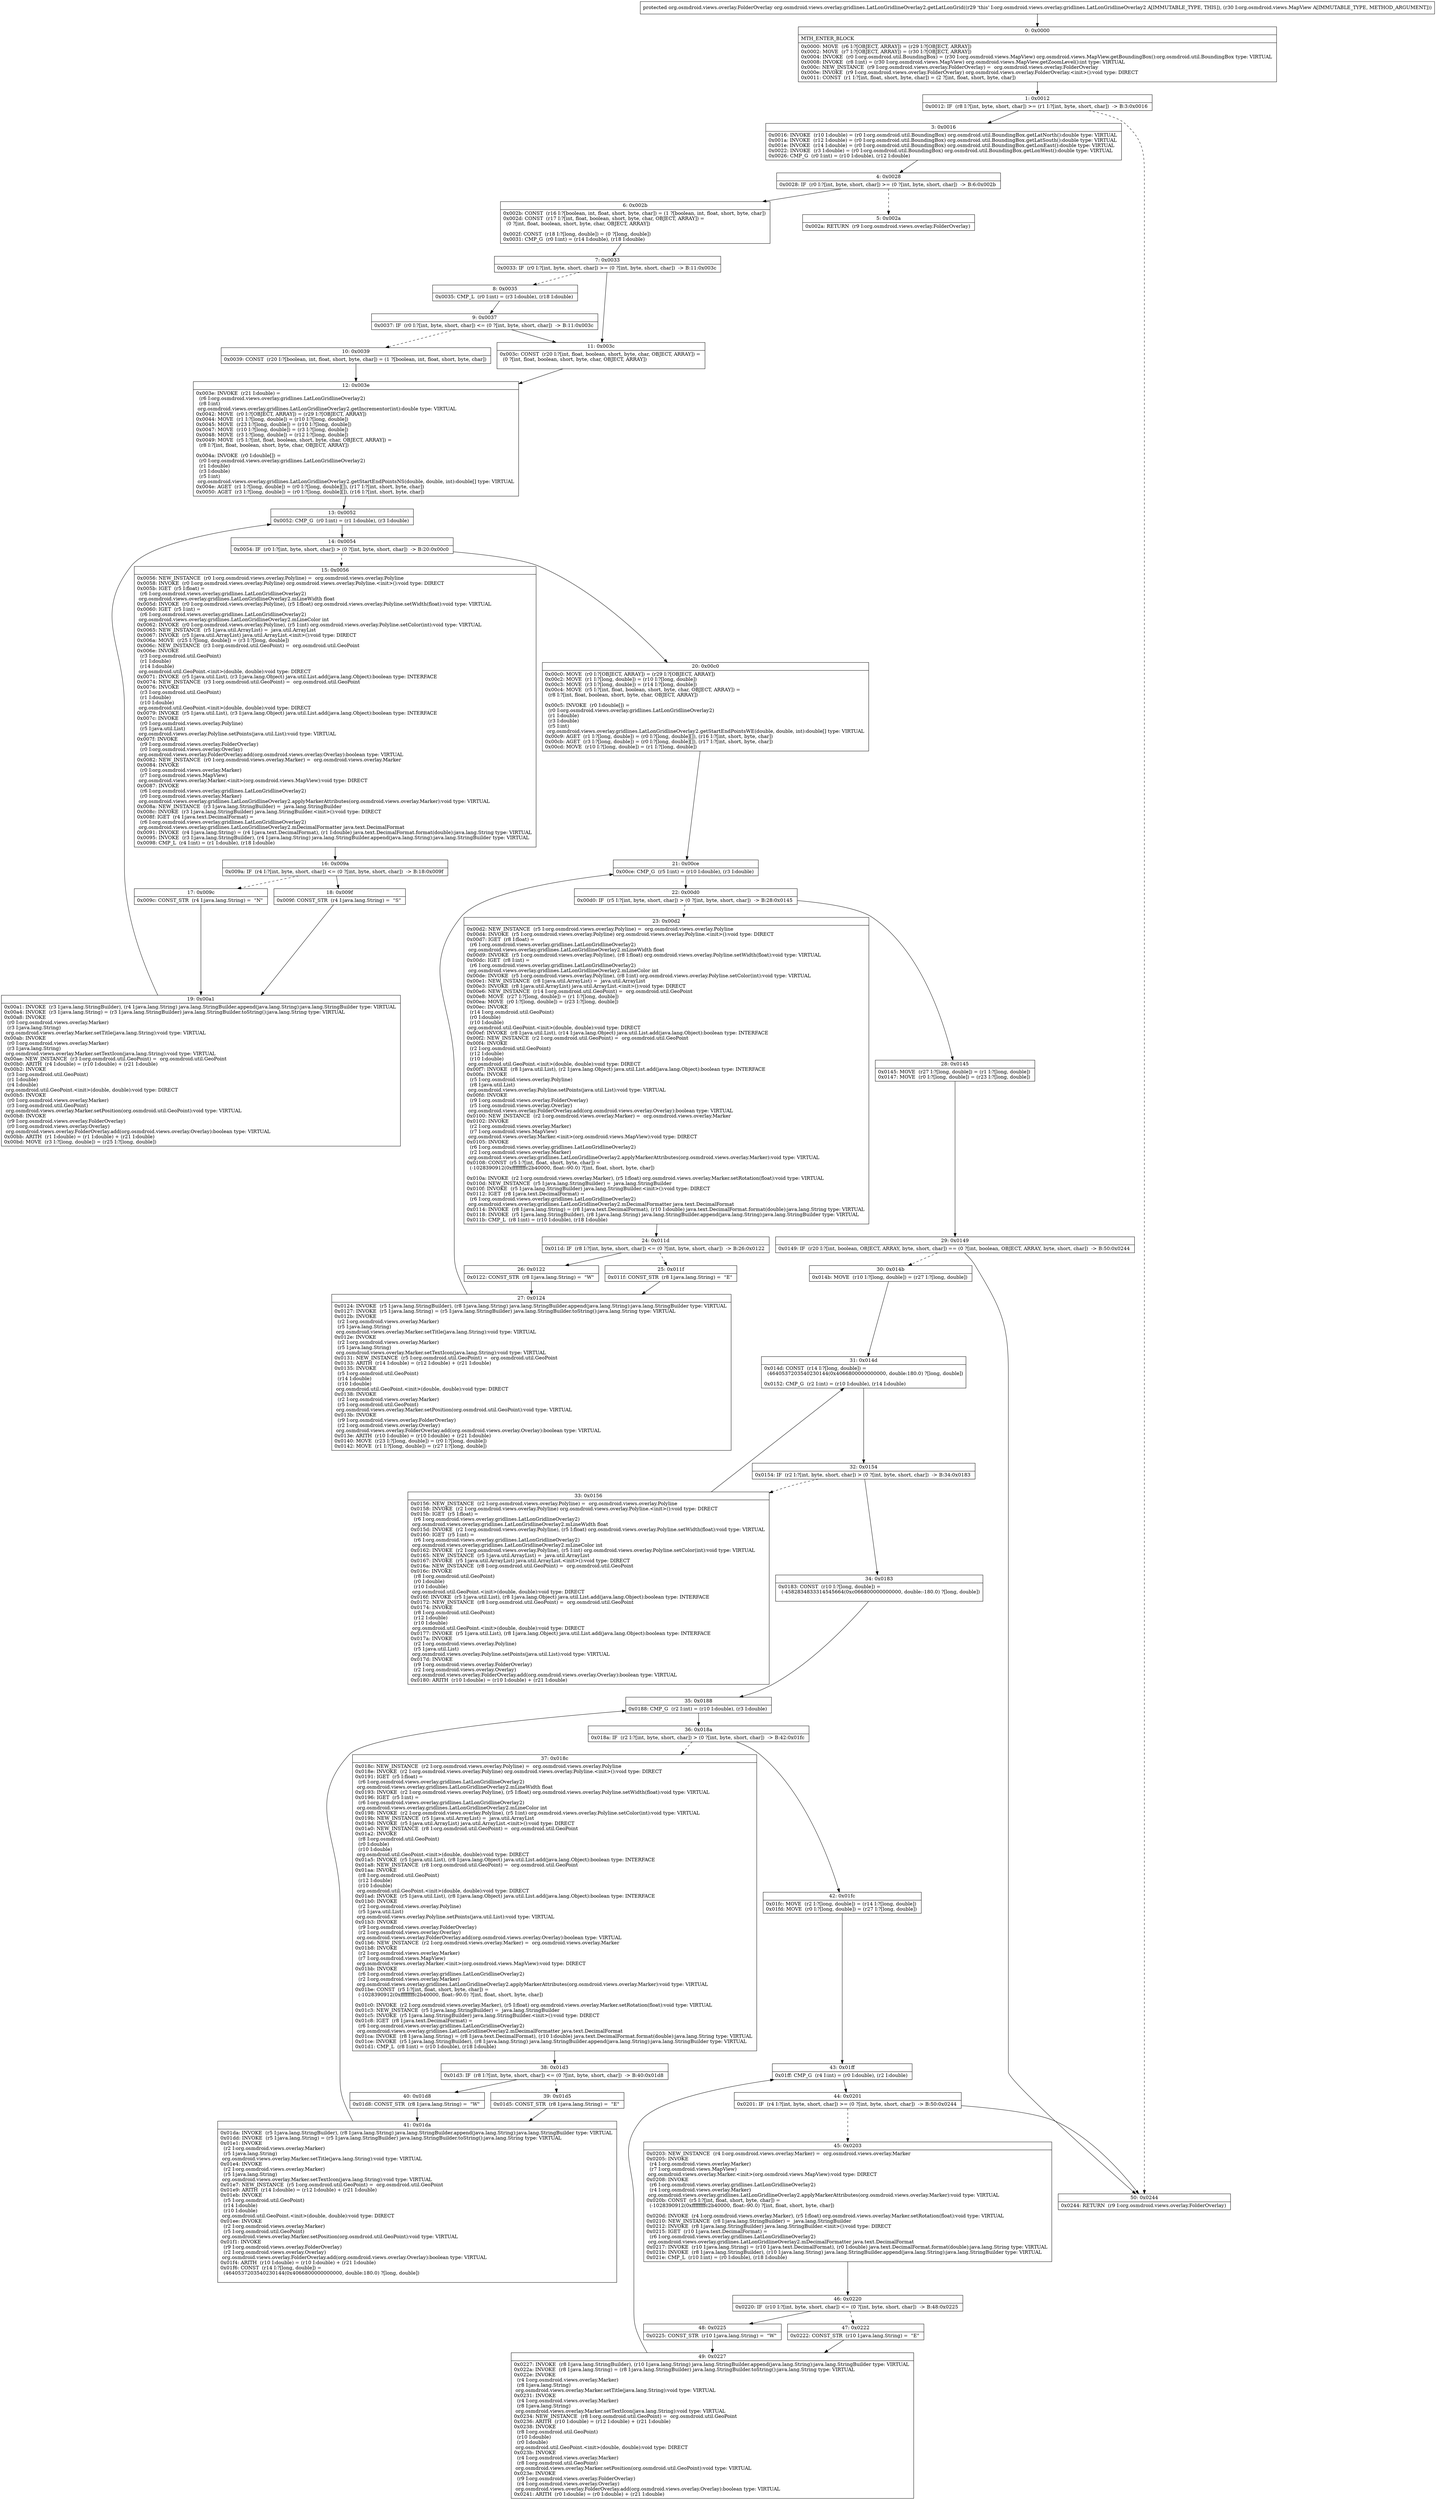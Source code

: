 digraph "CFG fororg.osmdroid.views.overlay.gridlines.LatLonGridlineOverlay2.getLatLonGrid(Lorg\/osmdroid\/views\/MapView;)Lorg\/osmdroid\/views\/overlay\/FolderOverlay;" {
Node_0 [shape=record,label="{0\:\ 0x0000|MTH_ENTER_BLOCK\l|0x0000: MOVE  (r6 I:?[OBJECT, ARRAY]) = (r29 I:?[OBJECT, ARRAY]) \l0x0002: MOVE  (r7 I:?[OBJECT, ARRAY]) = (r30 I:?[OBJECT, ARRAY]) \l0x0004: INVOKE  (r0 I:org.osmdroid.util.BoundingBox) = (r30 I:org.osmdroid.views.MapView) org.osmdroid.views.MapView.getBoundingBox():org.osmdroid.util.BoundingBox type: VIRTUAL \l0x0008: INVOKE  (r8 I:int) = (r30 I:org.osmdroid.views.MapView) org.osmdroid.views.MapView.getZoomLevel():int type: VIRTUAL \l0x000c: NEW_INSTANCE  (r9 I:org.osmdroid.views.overlay.FolderOverlay) =  org.osmdroid.views.overlay.FolderOverlay \l0x000e: INVOKE  (r9 I:org.osmdroid.views.overlay.FolderOverlay) org.osmdroid.views.overlay.FolderOverlay.\<init\>():void type: DIRECT \l0x0011: CONST  (r1 I:?[int, float, short, byte, char]) = (2 ?[int, float, short, byte, char]) \l}"];
Node_1 [shape=record,label="{1\:\ 0x0012|0x0012: IF  (r8 I:?[int, byte, short, char]) \>= (r1 I:?[int, byte, short, char])  \-\> B:3:0x0016 \l}"];
Node_3 [shape=record,label="{3\:\ 0x0016|0x0016: INVOKE  (r10 I:double) = (r0 I:org.osmdroid.util.BoundingBox) org.osmdroid.util.BoundingBox.getLatNorth():double type: VIRTUAL \l0x001a: INVOKE  (r12 I:double) = (r0 I:org.osmdroid.util.BoundingBox) org.osmdroid.util.BoundingBox.getLatSouth():double type: VIRTUAL \l0x001e: INVOKE  (r14 I:double) = (r0 I:org.osmdroid.util.BoundingBox) org.osmdroid.util.BoundingBox.getLonEast():double type: VIRTUAL \l0x0022: INVOKE  (r3 I:double) = (r0 I:org.osmdroid.util.BoundingBox) org.osmdroid.util.BoundingBox.getLonWest():double type: VIRTUAL \l0x0026: CMP_G  (r0 I:int) = (r10 I:double), (r12 I:double) \l}"];
Node_4 [shape=record,label="{4\:\ 0x0028|0x0028: IF  (r0 I:?[int, byte, short, char]) \>= (0 ?[int, byte, short, char])  \-\> B:6:0x002b \l}"];
Node_5 [shape=record,label="{5\:\ 0x002a|0x002a: RETURN  (r9 I:org.osmdroid.views.overlay.FolderOverlay) \l}"];
Node_6 [shape=record,label="{6\:\ 0x002b|0x002b: CONST  (r16 I:?[boolean, int, float, short, byte, char]) = (1 ?[boolean, int, float, short, byte, char]) \l0x002d: CONST  (r17 I:?[int, float, boolean, short, byte, char, OBJECT, ARRAY]) = \l  (0 ?[int, float, boolean, short, byte, char, OBJECT, ARRAY])\l \l0x002f: CONST  (r18 I:?[long, double]) = (0 ?[long, double]) \l0x0031: CMP_G  (r0 I:int) = (r14 I:double), (r18 I:double) \l}"];
Node_7 [shape=record,label="{7\:\ 0x0033|0x0033: IF  (r0 I:?[int, byte, short, char]) \>= (0 ?[int, byte, short, char])  \-\> B:11:0x003c \l}"];
Node_8 [shape=record,label="{8\:\ 0x0035|0x0035: CMP_L  (r0 I:int) = (r3 I:double), (r18 I:double) \l}"];
Node_9 [shape=record,label="{9\:\ 0x0037|0x0037: IF  (r0 I:?[int, byte, short, char]) \<= (0 ?[int, byte, short, char])  \-\> B:11:0x003c \l}"];
Node_10 [shape=record,label="{10\:\ 0x0039|0x0039: CONST  (r20 I:?[boolean, int, float, short, byte, char]) = (1 ?[boolean, int, float, short, byte, char]) \l}"];
Node_11 [shape=record,label="{11\:\ 0x003c|0x003c: CONST  (r20 I:?[int, float, boolean, short, byte, char, OBJECT, ARRAY]) = \l  (0 ?[int, float, boolean, short, byte, char, OBJECT, ARRAY])\l \l}"];
Node_12 [shape=record,label="{12\:\ 0x003e|0x003e: INVOKE  (r21 I:double) = \l  (r6 I:org.osmdroid.views.overlay.gridlines.LatLonGridlineOverlay2)\l  (r8 I:int)\l org.osmdroid.views.overlay.gridlines.LatLonGridlineOverlay2.getIncrementor(int):double type: VIRTUAL \l0x0042: MOVE  (r0 I:?[OBJECT, ARRAY]) = (r29 I:?[OBJECT, ARRAY]) \l0x0044: MOVE  (r1 I:?[long, double]) = (r10 I:?[long, double]) \l0x0045: MOVE  (r23 I:?[long, double]) = (r10 I:?[long, double]) \l0x0047: MOVE  (r10 I:?[long, double]) = (r3 I:?[long, double]) \l0x0048: MOVE  (r3 I:?[long, double]) = (r12 I:?[long, double]) \l0x0049: MOVE  (r5 I:?[int, float, boolean, short, byte, char, OBJECT, ARRAY]) = \l  (r8 I:?[int, float, boolean, short, byte, char, OBJECT, ARRAY])\l \l0x004a: INVOKE  (r0 I:double[]) = \l  (r0 I:org.osmdroid.views.overlay.gridlines.LatLonGridlineOverlay2)\l  (r1 I:double)\l  (r3 I:double)\l  (r5 I:int)\l org.osmdroid.views.overlay.gridlines.LatLonGridlineOverlay2.getStartEndPointsNS(double, double, int):double[] type: VIRTUAL \l0x004e: AGET  (r1 I:?[long, double]) = (r0 I:?[long, double][]), (r17 I:?[int, short, byte, char]) \l0x0050: AGET  (r3 I:?[long, double]) = (r0 I:?[long, double][]), (r16 I:?[int, short, byte, char]) \l}"];
Node_13 [shape=record,label="{13\:\ 0x0052|0x0052: CMP_G  (r0 I:int) = (r1 I:double), (r3 I:double) \l}"];
Node_14 [shape=record,label="{14\:\ 0x0054|0x0054: IF  (r0 I:?[int, byte, short, char]) \> (0 ?[int, byte, short, char])  \-\> B:20:0x00c0 \l}"];
Node_15 [shape=record,label="{15\:\ 0x0056|0x0056: NEW_INSTANCE  (r0 I:org.osmdroid.views.overlay.Polyline) =  org.osmdroid.views.overlay.Polyline \l0x0058: INVOKE  (r0 I:org.osmdroid.views.overlay.Polyline) org.osmdroid.views.overlay.Polyline.\<init\>():void type: DIRECT \l0x005b: IGET  (r5 I:float) = \l  (r6 I:org.osmdroid.views.overlay.gridlines.LatLonGridlineOverlay2)\l org.osmdroid.views.overlay.gridlines.LatLonGridlineOverlay2.mLineWidth float \l0x005d: INVOKE  (r0 I:org.osmdroid.views.overlay.Polyline), (r5 I:float) org.osmdroid.views.overlay.Polyline.setWidth(float):void type: VIRTUAL \l0x0060: IGET  (r5 I:int) = \l  (r6 I:org.osmdroid.views.overlay.gridlines.LatLonGridlineOverlay2)\l org.osmdroid.views.overlay.gridlines.LatLonGridlineOverlay2.mLineColor int \l0x0062: INVOKE  (r0 I:org.osmdroid.views.overlay.Polyline), (r5 I:int) org.osmdroid.views.overlay.Polyline.setColor(int):void type: VIRTUAL \l0x0065: NEW_INSTANCE  (r5 I:java.util.ArrayList) =  java.util.ArrayList \l0x0067: INVOKE  (r5 I:java.util.ArrayList) java.util.ArrayList.\<init\>():void type: DIRECT \l0x006a: MOVE  (r25 I:?[long, double]) = (r3 I:?[long, double]) \l0x006c: NEW_INSTANCE  (r3 I:org.osmdroid.util.GeoPoint) =  org.osmdroid.util.GeoPoint \l0x006e: INVOKE  \l  (r3 I:org.osmdroid.util.GeoPoint)\l  (r1 I:double)\l  (r14 I:double)\l org.osmdroid.util.GeoPoint.\<init\>(double, double):void type: DIRECT \l0x0071: INVOKE  (r5 I:java.util.List), (r3 I:java.lang.Object) java.util.List.add(java.lang.Object):boolean type: INTERFACE \l0x0074: NEW_INSTANCE  (r3 I:org.osmdroid.util.GeoPoint) =  org.osmdroid.util.GeoPoint \l0x0076: INVOKE  \l  (r3 I:org.osmdroid.util.GeoPoint)\l  (r1 I:double)\l  (r10 I:double)\l org.osmdroid.util.GeoPoint.\<init\>(double, double):void type: DIRECT \l0x0079: INVOKE  (r5 I:java.util.List), (r3 I:java.lang.Object) java.util.List.add(java.lang.Object):boolean type: INTERFACE \l0x007c: INVOKE  \l  (r0 I:org.osmdroid.views.overlay.Polyline)\l  (r5 I:java.util.List)\l org.osmdroid.views.overlay.Polyline.setPoints(java.util.List):void type: VIRTUAL \l0x007f: INVOKE  \l  (r9 I:org.osmdroid.views.overlay.FolderOverlay)\l  (r0 I:org.osmdroid.views.overlay.Overlay)\l org.osmdroid.views.overlay.FolderOverlay.add(org.osmdroid.views.overlay.Overlay):boolean type: VIRTUAL \l0x0082: NEW_INSTANCE  (r0 I:org.osmdroid.views.overlay.Marker) =  org.osmdroid.views.overlay.Marker \l0x0084: INVOKE  \l  (r0 I:org.osmdroid.views.overlay.Marker)\l  (r7 I:org.osmdroid.views.MapView)\l org.osmdroid.views.overlay.Marker.\<init\>(org.osmdroid.views.MapView):void type: DIRECT \l0x0087: INVOKE  \l  (r6 I:org.osmdroid.views.overlay.gridlines.LatLonGridlineOverlay2)\l  (r0 I:org.osmdroid.views.overlay.Marker)\l org.osmdroid.views.overlay.gridlines.LatLonGridlineOverlay2.applyMarkerAttributes(org.osmdroid.views.overlay.Marker):void type: VIRTUAL \l0x008a: NEW_INSTANCE  (r3 I:java.lang.StringBuilder) =  java.lang.StringBuilder \l0x008c: INVOKE  (r3 I:java.lang.StringBuilder) java.lang.StringBuilder.\<init\>():void type: DIRECT \l0x008f: IGET  (r4 I:java.text.DecimalFormat) = \l  (r6 I:org.osmdroid.views.overlay.gridlines.LatLonGridlineOverlay2)\l org.osmdroid.views.overlay.gridlines.LatLonGridlineOverlay2.mDecimalFormatter java.text.DecimalFormat \l0x0091: INVOKE  (r4 I:java.lang.String) = (r4 I:java.text.DecimalFormat), (r1 I:double) java.text.DecimalFormat.format(double):java.lang.String type: VIRTUAL \l0x0095: INVOKE  (r3 I:java.lang.StringBuilder), (r4 I:java.lang.String) java.lang.StringBuilder.append(java.lang.String):java.lang.StringBuilder type: VIRTUAL \l0x0098: CMP_L  (r4 I:int) = (r1 I:double), (r18 I:double) \l}"];
Node_16 [shape=record,label="{16\:\ 0x009a|0x009a: IF  (r4 I:?[int, byte, short, char]) \<= (0 ?[int, byte, short, char])  \-\> B:18:0x009f \l}"];
Node_17 [shape=record,label="{17\:\ 0x009c|0x009c: CONST_STR  (r4 I:java.lang.String) =  \"N\" \l}"];
Node_18 [shape=record,label="{18\:\ 0x009f|0x009f: CONST_STR  (r4 I:java.lang.String) =  \"S\" \l}"];
Node_19 [shape=record,label="{19\:\ 0x00a1|0x00a1: INVOKE  (r3 I:java.lang.StringBuilder), (r4 I:java.lang.String) java.lang.StringBuilder.append(java.lang.String):java.lang.StringBuilder type: VIRTUAL \l0x00a4: INVOKE  (r3 I:java.lang.String) = (r3 I:java.lang.StringBuilder) java.lang.StringBuilder.toString():java.lang.String type: VIRTUAL \l0x00a8: INVOKE  \l  (r0 I:org.osmdroid.views.overlay.Marker)\l  (r3 I:java.lang.String)\l org.osmdroid.views.overlay.Marker.setTitle(java.lang.String):void type: VIRTUAL \l0x00ab: INVOKE  \l  (r0 I:org.osmdroid.views.overlay.Marker)\l  (r3 I:java.lang.String)\l org.osmdroid.views.overlay.Marker.setTextIcon(java.lang.String):void type: VIRTUAL \l0x00ae: NEW_INSTANCE  (r3 I:org.osmdroid.util.GeoPoint) =  org.osmdroid.util.GeoPoint \l0x00b0: ARITH  (r4 I:double) = (r10 I:double) + (r21 I:double) \l0x00b2: INVOKE  \l  (r3 I:org.osmdroid.util.GeoPoint)\l  (r1 I:double)\l  (r4 I:double)\l org.osmdroid.util.GeoPoint.\<init\>(double, double):void type: DIRECT \l0x00b5: INVOKE  \l  (r0 I:org.osmdroid.views.overlay.Marker)\l  (r3 I:org.osmdroid.util.GeoPoint)\l org.osmdroid.views.overlay.Marker.setPosition(org.osmdroid.util.GeoPoint):void type: VIRTUAL \l0x00b8: INVOKE  \l  (r9 I:org.osmdroid.views.overlay.FolderOverlay)\l  (r0 I:org.osmdroid.views.overlay.Overlay)\l org.osmdroid.views.overlay.FolderOverlay.add(org.osmdroid.views.overlay.Overlay):boolean type: VIRTUAL \l0x00bb: ARITH  (r1 I:double) = (r1 I:double) + (r21 I:double) \l0x00bd: MOVE  (r3 I:?[long, double]) = (r25 I:?[long, double]) \l}"];
Node_20 [shape=record,label="{20\:\ 0x00c0|0x00c0: MOVE  (r0 I:?[OBJECT, ARRAY]) = (r29 I:?[OBJECT, ARRAY]) \l0x00c2: MOVE  (r1 I:?[long, double]) = (r10 I:?[long, double]) \l0x00c3: MOVE  (r3 I:?[long, double]) = (r14 I:?[long, double]) \l0x00c4: MOVE  (r5 I:?[int, float, boolean, short, byte, char, OBJECT, ARRAY]) = \l  (r8 I:?[int, float, boolean, short, byte, char, OBJECT, ARRAY])\l \l0x00c5: INVOKE  (r0 I:double[]) = \l  (r0 I:org.osmdroid.views.overlay.gridlines.LatLonGridlineOverlay2)\l  (r1 I:double)\l  (r3 I:double)\l  (r5 I:int)\l org.osmdroid.views.overlay.gridlines.LatLonGridlineOverlay2.getStartEndPointsWE(double, double, int):double[] type: VIRTUAL \l0x00c9: AGET  (r1 I:?[long, double]) = (r0 I:?[long, double][]), (r16 I:?[int, short, byte, char]) \l0x00cb: AGET  (r3 I:?[long, double]) = (r0 I:?[long, double][]), (r17 I:?[int, short, byte, char]) \l0x00cd: MOVE  (r10 I:?[long, double]) = (r1 I:?[long, double]) \l}"];
Node_21 [shape=record,label="{21\:\ 0x00ce|0x00ce: CMP_G  (r5 I:int) = (r10 I:double), (r3 I:double) \l}"];
Node_22 [shape=record,label="{22\:\ 0x00d0|0x00d0: IF  (r5 I:?[int, byte, short, char]) \> (0 ?[int, byte, short, char])  \-\> B:28:0x0145 \l}"];
Node_23 [shape=record,label="{23\:\ 0x00d2|0x00d2: NEW_INSTANCE  (r5 I:org.osmdroid.views.overlay.Polyline) =  org.osmdroid.views.overlay.Polyline \l0x00d4: INVOKE  (r5 I:org.osmdroid.views.overlay.Polyline) org.osmdroid.views.overlay.Polyline.\<init\>():void type: DIRECT \l0x00d7: IGET  (r8 I:float) = \l  (r6 I:org.osmdroid.views.overlay.gridlines.LatLonGridlineOverlay2)\l org.osmdroid.views.overlay.gridlines.LatLonGridlineOverlay2.mLineWidth float \l0x00d9: INVOKE  (r5 I:org.osmdroid.views.overlay.Polyline), (r8 I:float) org.osmdroid.views.overlay.Polyline.setWidth(float):void type: VIRTUAL \l0x00dc: IGET  (r8 I:int) = \l  (r6 I:org.osmdroid.views.overlay.gridlines.LatLonGridlineOverlay2)\l org.osmdroid.views.overlay.gridlines.LatLonGridlineOverlay2.mLineColor int \l0x00de: INVOKE  (r5 I:org.osmdroid.views.overlay.Polyline), (r8 I:int) org.osmdroid.views.overlay.Polyline.setColor(int):void type: VIRTUAL \l0x00e1: NEW_INSTANCE  (r8 I:java.util.ArrayList) =  java.util.ArrayList \l0x00e3: INVOKE  (r8 I:java.util.ArrayList) java.util.ArrayList.\<init\>():void type: DIRECT \l0x00e6: NEW_INSTANCE  (r14 I:org.osmdroid.util.GeoPoint) =  org.osmdroid.util.GeoPoint \l0x00e8: MOVE  (r27 I:?[long, double]) = (r1 I:?[long, double]) \l0x00ea: MOVE  (r0 I:?[long, double]) = (r23 I:?[long, double]) \l0x00ec: INVOKE  \l  (r14 I:org.osmdroid.util.GeoPoint)\l  (r0 I:double)\l  (r10 I:double)\l org.osmdroid.util.GeoPoint.\<init\>(double, double):void type: DIRECT \l0x00ef: INVOKE  (r8 I:java.util.List), (r14 I:java.lang.Object) java.util.List.add(java.lang.Object):boolean type: INTERFACE \l0x00f2: NEW_INSTANCE  (r2 I:org.osmdroid.util.GeoPoint) =  org.osmdroid.util.GeoPoint \l0x00f4: INVOKE  \l  (r2 I:org.osmdroid.util.GeoPoint)\l  (r12 I:double)\l  (r10 I:double)\l org.osmdroid.util.GeoPoint.\<init\>(double, double):void type: DIRECT \l0x00f7: INVOKE  (r8 I:java.util.List), (r2 I:java.lang.Object) java.util.List.add(java.lang.Object):boolean type: INTERFACE \l0x00fa: INVOKE  \l  (r5 I:org.osmdroid.views.overlay.Polyline)\l  (r8 I:java.util.List)\l org.osmdroid.views.overlay.Polyline.setPoints(java.util.List):void type: VIRTUAL \l0x00fd: INVOKE  \l  (r9 I:org.osmdroid.views.overlay.FolderOverlay)\l  (r5 I:org.osmdroid.views.overlay.Overlay)\l org.osmdroid.views.overlay.FolderOverlay.add(org.osmdroid.views.overlay.Overlay):boolean type: VIRTUAL \l0x0100: NEW_INSTANCE  (r2 I:org.osmdroid.views.overlay.Marker) =  org.osmdroid.views.overlay.Marker \l0x0102: INVOKE  \l  (r2 I:org.osmdroid.views.overlay.Marker)\l  (r7 I:org.osmdroid.views.MapView)\l org.osmdroid.views.overlay.Marker.\<init\>(org.osmdroid.views.MapView):void type: DIRECT \l0x0105: INVOKE  \l  (r6 I:org.osmdroid.views.overlay.gridlines.LatLonGridlineOverlay2)\l  (r2 I:org.osmdroid.views.overlay.Marker)\l org.osmdroid.views.overlay.gridlines.LatLonGridlineOverlay2.applyMarkerAttributes(org.osmdroid.views.overlay.Marker):void type: VIRTUAL \l0x0108: CONST  (r5 I:?[int, float, short, byte, char]) = \l  (\-1028390912(0xffffffffc2b40000, float:\-90.0) ?[int, float, short, byte, char])\l \l0x010a: INVOKE  (r2 I:org.osmdroid.views.overlay.Marker), (r5 I:float) org.osmdroid.views.overlay.Marker.setRotation(float):void type: VIRTUAL \l0x010d: NEW_INSTANCE  (r5 I:java.lang.StringBuilder) =  java.lang.StringBuilder \l0x010f: INVOKE  (r5 I:java.lang.StringBuilder) java.lang.StringBuilder.\<init\>():void type: DIRECT \l0x0112: IGET  (r8 I:java.text.DecimalFormat) = \l  (r6 I:org.osmdroid.views.overlay.gridlines.LatLonGridlineOverlay2)\l org.osmdroid.views.overlay.gridlines.LatLonGridlineOverlay2.mDecimalFormatter java.text.DecimalFormat \l0x0114: INVOKE  (r8 I:java.lang.String) = (r8 I:java.text.DecimalFormat), (r10 I:double) java.text.DecimalFormat.format(double):java.lang.String type: VIRTUAL \l0x0118: INVOKE  (r5 I:java.lang.StringBuilder), (r8 I:java.lang.String) java.lang.StringBuilder.append(java.lang.String):java.lang.StringBuilder type: VIRTUAL \l0x011b: CMP_L  (r8 I:int) = (r10 I:double), (r18 I:double) \l}"];
Node_24 [shape=record,label="{24\:\ 0x011d|0x011d: IF  (r8 I:?[int, byte, short, char]) \<= (0 ?[int, byte, short, char])  \-\> B:26:0x0122 \l}"];
Node_25 [shape=record,label="{25\:\ 0x011f|0x011f: CONST_STR  (r8 I:java.lang.String) =  \"E\" \l}"];
Node_26 [shape=record,label="{26\:\ 0x0122|0x0122: CONST_STR  (r8 I:java.lang.String) =  \"W\" \l}"];
Node_27 [shape=record,label="{27\:\ 0x0124|0x0124: INVOKE  (r5 I:java.lang.StringBuilder), (r8 I:java.lang.String) java.lang.StringBuilder.append(java.lang.String):java.lang.StringBuilder type: VIRTUAL \l0x0127: INVOKE  (r5 I:java.lang.String) = (r5 I:java.lang.StringBuilder) java.lang.StringBuilder.toString():java.lang.String type: VIRTUAL \l0x012b: INVOKE  \l  (r2 I:org.osmdroid.views.overlay.Marker)\l  (r5 I:java.lang.String)\l org.osmdroid.views.overlay.Marker.setTitle(java.lang.String):void type: VIRTUAL \l0x012e: INVOKE  \l  (r2 I:org.osmdroid.views.overlay.Marker)\l  (r5 I:java.lang.String)\l org.osmdroid.views.overlay.Marker.setTextIcon(java.lang.String):void type: VIRTUAL \l0x0131: NEW_INSTANCE  (r5 I:org.osmdroid.util.GeoPoint) =  org.osmdroid.util.GeoPoint \l0x0133: ARITH  (r14 I:double) = (r12 I:double) + (r21 I:double) \l0x0135: INVOKE  \l  (r5 I:org.osmdroid.util.GeoPoint)\l  (r14 I:double)\l  (r10 I:double)\l org.osmdroid.util.GeoPoint.\<init\>(double, double):void type: DIRECT \l0x0138: INVOKE  \l  (r2 I:org.osmdroid.views.overlay.Marker)\l  (r5 I:org.osmdroid.util.GeoPoint)\l org.osmdroid.views.overlay.Marker.setPosition(org.osmdroid.util.GeoPoint):void type: VIRTUAL \l0x013b: INVOKE  \l  (r9 I:org.osmdroid.views.overlay.FolderOverlay)\l  (r2 I:org.osmdroid.views.overlay.Overlay)\l org.osmdroid.views.overlay.FolderOverlay.add(org.osmdroid.views.overlay.Overlay):boolean type: VIRTUAL \l0x013e: ARITH  (r10 I:double) = (r10 I:double) + (r21 I:double) \l0x0140: MOVE  (r23 I:?[long, double]) = (r0 I:?[long, double]) \l0x0142: MOVE  (r1 I:?[long, double]) = (r27 I:?[long, double]) \l}"];
Node_28 [shape=record,label="{28\:\ 0x0145|0x0145: MOVE  (r27 I:?[long, double]) = (r1 I:?[long, double]) \l0x0147: MOVE  (r0 I:?[long, double]) = (r23 I:?[long, double]) \l}"];
Node_29 [shape=record,label="{29\:\ 0x0149|0x0149: IF  (r20 I:?[int, boolean, OBJECT, ARRAY, byte, short, char]) == (0 ?[int, boolean, OBJECT, ARRAY, byte, short, char])  \-\> B:50:0x0244 \l}"];
Node_30 [shape=record,label="{30\:\ 0x014b|0x014b: MOVE  (r10 I:?[long, double]) = (r27 I:?[long, double]) \l}"];
Node_31 [shape=record,label="{31\:\ 0x014d|0x014d: CONST  (r14 I:?[long, double]) = \l  (4640537203540230144(0x4066800000000000, double:180.0) ?[long, double])\l \l0x0152: CMP_G  (r2 I:int) = (r10 I:double), (r14 I:double) \l}"];
Node_32 [shape=record,label="{32\:\ 0x0154|0x0154: IF  (r2 I:?[int, byte, short, char]) \> (0 ?[int, byte, short, char])  \-\> B:34:0x0183 \l}"];
Node_33 [shape=record,label="{33\:\ 0x0156|0x0156: NEW_INSTANCE  (r2 I:org.osmdroid.views.overlay.Polyline) =  org.osmdroid.views.overlay.Polyline \l0x0158: INVOKE  (r2 I:org.osmdroid.views.overlay.Polyline) org.osmdroid.views.overlay.Polyline.\<init\>():void type: DIRECT \l0x015b: IGET  (r5 I:float) = \l  (r6 I:org.osmdroid.views.overlay.gridlines.LatLonGridlineOverlay2)\l org.osmdroid.views.overlay.gridlines.LatLonGridlineOverlay2.mLineWidth float \l0x015d: INVOKE  (r2 I:org.osmdroid.views.overlay.Polyline), (r5 I:float) org.osmdroid.views.overlay.Polyline.setWidth(float):void type: VIRTUAL \l0x0160: IGET  (r5 I:int) = \l  (r6 I:org.osmdroid.views.overlay.gridlines.LatLonGridlineOverlay2)\l org.osmdroid.views.overlay.gridlines.LatLonGridlineOverlay2.mLineColor int \l0x0162: INVOKE  (r2 I:org.osmdroid.views.overlay.Polyline), (r5 I:int) org.osmdroid.views.overlay.Polyline.setColor(int):void type: VIRTUAL \l0x0165: NEW_INSTANCE  (r5 I:java.util.ArrayList) =  java.util.ArrayList \l0x0167: INVOKE  (r5 I:java.util.ArrayList) java.util.ArrayList.\<init\>():void type: DIRECT \l0x016a: NEW_INSTANCE  (r8 I:org.osmdroid.util.GeoPoint) =  org.osmdroid.util.GeoPoint \l0x016c: INVOKE  \l  (r8 I:org.osmdroid.util.GeoPoint)\l  (r0 I:double)\l  (r10 I:double)\l org.osmdroid.util.GeoPoint.\<init\>(double, double):void type: DIRECT \l0x016f: INVOKE  (r5 I:java.util.List), (r8 I:java.lang.Object) java.util.List.add(java.lang.Object):boolean type: INTERFACE \l0x0172: NEW_INSTANCE  (r8 I:org.osmdroid.util.GeoPoint) =  org.osmdroid.util.GeoPoint \l0x0174: INVOKE  \l  (r8 I:org.osmdroid.util.GeoPoint)\l  (r12 I:double)\l  (r10 I:double)\l org.osmdroid.util.GeoPoint.\<init\>(double, double):void type: DIRECT \l0x0177: INVOKE  (r5 I:java.util.List), (r8 I:java.lang.Object) java.util.List.add(java.lang.Object):boolean type: INTERFACE \l0x017a: INVOKE  \l  (r2 I:org.osmdroid.views.overlay.Polyline)\l  (r5 I:java.util.List)\l org.osmdroid.views.overlay.Polyline.setPoints(java.util.List):void type: VIRTUAL \l0x017d: INVOKE  \l  (r9 I:org.osmdroid.views.overlay.FolderOverlay)\l  (r2 I:org.osmdroid.views.overlay.Overlay)\l org.osmdroid.views.overlay.FolderOverlay.add(org.osmdroid.views.overlay.Overlay):boolean type: VIRTUAL \l0x0180: ARITH  (r10 I:double) = (r10 I:double) + (r21 I:double) \l}"];
Node_34 [shape=record,label="{34\:\ 0x0183|0x0183: CONST  (r10 I:?[long, double]) = \l  (\-4582834833314545664(0xc066800000000000, double:\-180.0) ?[long, double])\l \l}"];
Node_35 [shape=record,label="{35\:\ 0x0188|0x0188: CMP_G  (r2 I:int) = (r10 I:double), (r3 I:double) \l}"];
Node_36 [shape=record,label="{36\:\ 0x018a|0x018a: IF  (r2 I:?[int, byte, short, char]) \> (0 ?[int, byte, short, char])  \-\> B:42:0x01fc \l}"];
Node_37 [shape=record,label="{37\:\ 0x018c|0x018c: NEW_INSTANCE  (r2 I:org.osmdroid.views.overlay.Polyline) =  org.osmdroid.views.overlay.Polyline \l0x018e: INVOKE  (r2 I:org.osmdroid.views.overlay.Polyline) org.osmdroid.views.overlay.Polyline.\<init\>():void type: DIRECT \l0x0191: IGET  (r5 I:float) = \l  (r6 I:org.osmdroid.views.overlay.gridlines.LatLonGridlineOverlay2)\l org.osmdroid.views.overlay.gridlines.LatLonGridlineOverlay2.mLineWidth float \l0x0193: INVOKE  (r2 I:org.osmdroid.views.overlay.Polyline), (r5 I:float) org.osmdroid.views.overlay.Polyline.setWidth(float):void type: VIRTUAL \l0x0196: IGET  (r5 I:int) = \l  (r6 I:org.osmdroid.views.overlay.gridlines.LatLonGridlineOverlay2)\l org.osmdroid.views.overlay.gridlines.LatLonGridlineOverlay2.mLineColor int \l0x0198: INVOKE  (r2 I:org.osmdroid.views.overlay.Polyline), (r5 I:int) org.osmdroid.views.overlay.Polyline.setColor(int):void type: VIRTUAL \l0x019b: NEW_INSTANCE  (r5 I:java.util.ArrayList) =  java.util.ArrayList \l0x019d: INVOKE  (r5 I:java.util.ArrayList) java.util.ArrayList.\<init\>():void type: DIRECT \l0x01a0: NEW_INSTANCE  (r8 I:org.osmdroid.util.GeoPoint) =  org.osmdroid.util.GeoPoint \l0x01a2: INVOKE  \l  (r8 I:org.osmdroid.util.GeoPoint)\l  (r0 I:double)\l  (r10 I:double)\l org.osmdroid.util.GeoPoint.\<init\>(double, double):void type: DIRECT \l0x01a5: INVOKE  (r5 I:java.util.List), (r8 I:java.lang.Object) java.util.List.add(java.lang.Object):boolean type: INTERFACE \l0x01a8: NEW_INSTANCE  (r8 I:org.osmdroid.util.GeoPoint) =  org.osmdroid.util.GeoPoint \l0x01aa: INVOKE  \l  (r8 I:org.osmdroid.util.GeoPoint)\l  (r12 I:double)\l  (r10 I:double)\l org.osmdroid.util.GeoPoint.\<init\>(double, double):void type: DIRECT \l0x01ad: INVOKE  (r5 I:java.util.List), (r8 I:java.lang.Object) java.util.List.add(java.lang.Object):boolean type: INTERFACE \l0x01b0: INVOKE  \l  (r2 I:org.osmdroid.views.overlay.Polyline)\l  (r5 I:java.util.List)\l org.osmdroid.views.overlay.Polyline.setPoints(java.util.List):void type: VIRTUAL \l0x01b3: INVOKE  \l  (r9 I:org.osmdroid.views.overlay.FolderOverlay)\l  (r2 I:org.osmdroid.views.overlay.Overlay)\l org.osmdroid.views.overlay.FolderOverlay.add(org.osmdroid.views.overlay.Overlay):boolean type: VIRTUAL \l0x01b6: NEW_INSTANCE  (r2 I:org.osmdroid.views.overlay.Marker) =  org.osmdroid.views.overlay.Marker \l0x01b8: INVOKE  \l  (r2 I:org.osmdroid.views.overlay.Marker)\l  (r7 I:org.osmdroid.views.MapView)\l org.osmdroid.views.overlay.Marker.\<init\>(org.osmdroid.views.MapView):void type: DIRECT \l0x01bb: INVOKE  \l  (r6 I:org.osmdroid.views.overlay.gridlines.LatLonGridlineOverlay2)\l  (r2 I:org.osmdroid.views.overlay.Marker)\l org.osmdroid.views.overlay.gridlines.LatLonGridlineOverlay2.applyMarkerAttributes(org.osmdroid.views.overlay.Marker):void type: VIRTUAL \l0x01be: CONST  (r5 I:?[int, float, short, byte, char]) = \l  (\-1028390912(0xffffffffc2b40000, float:\-90.0) ?[int, float, short, byte, char])\l \l0x01c0: INVOKE  (r2 I:org.osmdroid.views.overlay.Marker), (r5 I:float) org.osmdroid.views.overlay.Marker.setRotation(float):void type: VIRTUAL \l0x01c3: NEW_INSTANCE  (r5 I:java.lang.StringBuilder) =  java.lang.StringBuilder \l0x01c5: INVOKE  (r5 I:java.lang.StringBuilder) java.lang.StringBuilder.\<init\>():void type: DIRECT \l0x01c8: IGET  (r8 I:java.text.DecimalFormat) = \l  (r6 I:org.osmdroid.views.overlay.gridlines.LatLonGridlineOverlay2)\l org.osmdroid.views.overlay.gridlines.LatLonGridlineOverlay2.mDecimalFormatter java.text.DecimalFormat \l0x01ca: INVOKE  (r8 I:java.lang.String) = (r8 I:java.text.DecimalFormat), (r10 I:double) java.text.DecimalFormat.format(double):java.lang.String type: VIRTUAL \l0x01ce: INVOKE  (r5 I:java.lang.StringBuilder), (r8 I:java.lang.String) java.lang.StringBuilder.append(java.lang.String):java.lang.StringBuilder type: VIRTUAL \l0x01d1: CMP_L  (r8 I:int) = (r10 I:double), (r18 I:double) \l}"];
Node_38 [shape=record,label="{38\:\ 0x01d3|0x01d3: IF  (r8 I:?[int, byte, short, char]) \<= (0 ?[int, byte, short, char])  \-\> B:40:0x01d8 \l}"];
Node_39 [shape=record,label="{39\:\ 0x01d5|0x01d5: CONST_STR  (r8 I:java.lang.String) =  \"E\" \l}"];
Node_40 [shape=record,label="{40\:\ 0x01d8|0x01d8: CONST_STR  (r8 I:java.lang.String) =  \"W\" \l}"];
Node_41 [shape=record,label="{41\:\ 0x01da|0x01da: INVOKE  (r5 I:java.lang.StringBuilder), (r8 I:java.lang.String) java.lang.StringBuilder.append(java.lang.String):java.lang.StringBuilder type: VIRTUAL \l0x01dd: INVOKE  (r5 I:java.lang.String) = (r5 I:java.lang.StringBuilder) java.lang.StringBuilder.toString():java.lang.String type: VIRTUAL \l0x01e1: INVOKE  \l  (r2 I:org.osmdroid.views.overlay.Marker)\l  (r5 I:java.lang.String)\l org.osmdroid.views.overlay.Marker.setTitle(java.lang.String):void type: VIRTUAL \l0x01e4: INVOKE  \l  (r2 I:org.osmdroid.views.overlay.Marker)\l  (r5 I:java.lang.String)\l org.osmdroid.views.overlay.Marker.setTextIcon(java.lang.String):void type: VIRTUAL \l0x01e7: NEW_INSTANCE  (r5 I:org.osmdroid.util.GeoPoint) =  org.osmdroid.util.GeoPoint \l0x01e9: ARITH  (r14 I:double) = (r12 I:double) + (r21 I:double) \l0x01eb: INVOKE  \l  (r5 I:org.osmdroid.util.GeoPoint)\l  (r14 I:double)\l  (r10 I:double)\l org.osmdroid.util.GeoPoint.\<init\>(double, double):void type: DIRECT \l0x01ee: INVOKE  \l  (r2 I:org.osmdroid.views.overlay.Marker)\l  (r5 I:org.osmdroid.util.GeoPoint)\l org.osmdroid.views.overlay.Marker.setPosition(org.osmdroid.util.GeoPoint):void type: VIRTUAL \l0x01f1: INVOKE  \l  (r9 I:org.osmdroid.views.overlay.FolderOverlay)\l  (r2 I:org.osmdroid.views.overlay.Overlay)\l org.osmdroid.views.overlay.FolderOverlay.add(org.osmdroid.views.overlay.Overlay):boolean type: VIRTUAL \l0x01f4: ARITH  (r10 I:double) = (r10 I:double) + (r21 I:double) \l0x01f6: CONST  (r14 I:?[long, double]) = \l  (4640537203540230144(0x4066800000000000, double:180.0) ?[long, double])\l \l}"];
Node_42 [shape=record,label="{42\:\ 0x01fc|0x01fc: MOVE  (r2 I:?[long, double]) = (r14 I:?[long, double]) \l0x01fd: MOVE  (r0 I:?[long, double]) = (r27 I:?[long, double]) \l}"];
Node_43 [shape=record,label="{43\:\ 0x01ff|0x01ff: CMP_G  (r4 I:int) = (r0 I:double), (r2 I:double) \l}"];
Node_44 [shape=record,label="{44\:\ 0x0201|0x0201: IF  (r4 I:?[int, byte, short, char]) \>= (0 ?[int, byte, short, char])  \-\> B:50:0x0244 \l}"];
Node_45 [shape=record,label="{45\:\ 0x0203|0x0203: NEW_INSTANCE  (r4 I:org.osmdroid.views.overlay.Marker) =  org.osmdroid.views.overlay.Marker \l0x0205: INVOKE  \l  (r4 I:org.osmdroid.views.overlay.Marker)\l  (r7 I:org.osmdroid.views.MapView)\l org.osmdroid.views.overlay.Marker.\<init\>(org.osmdroid.views.MapView):void type: DIRECT \l0x0208: INVOKE  \l  (r6 I:org.osmdroid.views.overlay.gridlines.LatLonGridlineOverlay2)\l  (r4 I:org.osmdroid.views.overlay.Marker)\l org.osmdroid.views.overlay.gridlines.LatLonGridlineOverlay2.applyMarkerAttributes(org.osmdroid.views.overlay.Marker):void type: VIRTUAL \l0x020b: CONST  (r5 I:?[int, float, short, byte, char]) = \l  (\-1028390912(0xffffffffc2b40000, float:\-90.0) ?[int, float, short, byte, char])\l \l0x020d: INVOKE  (r4 I:org.osmdroid.views.overlay.Marker), (r5 I:float) org.osmdroid.views.overlay.Marker.setRotation(float):void type: VIRTUAL \l0x0210: NEW_INSTANCE  (r8 I:java.lang.StringBuilder) =  java.lang.StringBuilder \l0x0212: INVOKE  (r8 I:java.lang.StringBuilder) java.lang.StringBuilder.\<init\>():void type: DIRECT \l0x0215: IGET  (r10 I:java.text.DecimalFormat) = \l  (r6 I:org.osmdroid.views.overlay.gridlines.LatLonGridlineOverlay2)\l org.osmdroid.views.overlay.gridlines.LatLonGridlineOverlay2.mDecimalFormatter java.text.DecimalFormat \l0x0217: INVOKE  (r10 I:java.lang.String) = (r10 I:java.text.DecimalFormat), (r0 I:double) java.text.DecimalFormat.format(double):java.lang.String type: VIRTUAL \l0x021b: INVOKE  (r8 I:java.lang.StringBuilder), (r10 I:java.lang.String) java.lang.StringBuilder.append(java.lang.String):java.lang.StringBuilder type: VIRTUAL \l0x021e: CMP_L  (r10 I:int) = (r0 I:double), (r18 I:double) \l}"];
Node_46 [shape=record,label="{46\:\ 0x0220|0x0220: IF  (r10 I:?[int, byte, short, char]) \<= (0 ?[int, byte, short, char])  \-\> B:48:0x0225 \l}"];
Node_47 [shape=record,label="{47\:\ 0x0222|0x0222: CONST_STR  (r10 I:java.lang.String) =  \"E\" \l}"];
Node_48 [shape=record,label="{48\:\ 0x0225|0x0225: CONST_STR  (r10 I:java.lang.String) =  \"W\" \l}"];
Node_49 [shape=record,label="{49\:\ 0x0227|0x0227: INVOKE  (r8 I:java.lang.StringBuilder), (r10 I:java.lang.String) java.lang.StringBuilder.append(java.lang.String):java.lang.StringBuilder type: VIRTUAL \l0x022a: INVOKE  (r8 I:java.lang.String) = (r8 I:java.lang.StringBuilder) java.lang.StringBuilder.toString():java.lang.String type: VIRTUAL \l0x022e: INVOKE  \l  (r4 I:org.osmdroid.views.overlay.Marker)\l  (r8 I:java.lang.String)\l org.osmdroid.views.overlay.Marker.setTitle(java.lang.String):void type: VIRTUAL \l0x0231: INVOKE  \l  (r4 I:org.osmdroid.views.overlay.Marker)\l  (r8 I:java.lang.String)\l org.osmdroid.views.overlay.Marker.setTextIcon(java.lang.String):void type: VIRTUAL \l0x0234: NEW_INSTANCE  (r8 I:org.osmdroid.util.GeoPoint) =  org.osmdroid.util.GeoPoint \l0x0236: ARITH  (r10 I:double) = (r12 I:double) + (r21 I:double) \l0x0238: INVOKE  \l  (r8 I:org.osmdroid.util.GeoPoint)\l  (r10 I:double)\l  (r0 I:double)\l org.osmdroid.util.GeoPoint.\<init\>(double, double):void type: DIRECT \l0x023b: INVOKE  \l  (r4 I:org.osmdroid.views.overlay.Marker)\l  (r8 I:org.osmdroid.util.GeoPoint)\l org.osmdroid.views.overlay.Marker.setPosition(org.osmdroid.util.GeoPoint):void type: VIRTUAL \l0x023e: INVOKE  \l  (r9 I:org.osmdroid.views.overlay.FolderOverlay)\l  (r4 I:org.osmdroid.views.overlay.Overlay)\l org.osmdroid.views.overlay.FolderOverlay.add(org.osmdroid.views.overlay.Overlay):boolean type: VIRTUAL \l0x0241: ARITH  (r0 I:double) = (r0 I:double) + (r21 I:double) \l}"];
Node_50 [shape=record,label="{50\:\ 0x0244|0x0244: RETURN  (r9 I:org.osmdroid.views.overlay.FolderOverlay) \l}"];
MethodNode[shape=record,label="{protected org.osmdroid.views.overlay.FolderOverlay org.osmdroid.views.overlay.gridlines.LatLonGridlineOverlay2.getLatLonGrid((r29 'this' I:org.osmdroid.views.overlay.gridlines.LatLonGridlineOverlay2 A[IMMUTABLE_TYPE, THIS]), (r30 I:org.osmdroid.views.MapView A[IMMUTABLE_TYPE, METHOD_ARGUMENT])) }"];
MethodNode -> Node_0;
Node_0 -> Node_1;
Node_1 -> Node_3;
Node_1 -> Node_50[style=dashed];
Node_3 -> Node_4;
Node_4 -> Node_5[style=dashed];
Node_4 -> Node_6;
Node_6 -> Node_7;
Node_7 -> Node_8[style=dashed];
Node_7 -> Node_11;
Node_8 -> Node_9;
Node_9 -> Node_10[style=dashed];
Node_9 -> Node_11;
Node_10 -> Node_12;
Node_11 -> Node_12;
Node_12 -> Node_13;
Node_13 -> Node_14;
Node_14 -> Node_15[style=dashed];
Node_14 -> Node_20;
Node_15 -> Node_16;
Node_16 -> Node_17[style=dashed];
Node_16 -> Node_18;
Node_17 -> Node_19;
Node_18 -> Node_19;
Node_19 -> Node_13;
Node_20 -> Node_21;
Node_21 -> Node_22;
Node_22 -> Node_23[style=dashed];
Node_22 -> Node_28;
Node_23 -> Node_24;
Node_24 -> Node_25[style=dashed];
Node_24 -> Node_26;
Node_25 -> Node_27;
Node_26 -> Node_27;
Node_27 -> Node_21;
Node_28 -> Node_29;
Node_29 -> Node_30[style=dashed];
Node_29 -> Node_50;
Node_30 -> Node_31;
Node_31 -> Node_32;
Node_32 -> Node_33[style=dashed];
Node_32 -> Node_34;
Node_33 -> Node_31;
Node_34 -> Node_35;
Node_35 -> Node_36;
Node_36 -> Node_37[style=dashed];
Node_36 -> Node_42;
Node_37 -> Node_38;
Node_38 -> Node_39[style=dashed];
Node_38 -> Node_40;
Node_39 -> Node_41;
Node_40 -> Node_41;
Node_41 -> Node_35;
Node_42 -> Node_43;
Node_43 -> Node_44;
Node_44 -> Node_45[style=dashed];
Node_44 -> Node_50;
Node_45 -> Node_46;
Node_46 -> Node_47[style=dashed];
Node_46 -> Node_48;
Node_47 -> Node_49;
Node_48 -> Node_49;
Node_49 -> Node_43;
}

